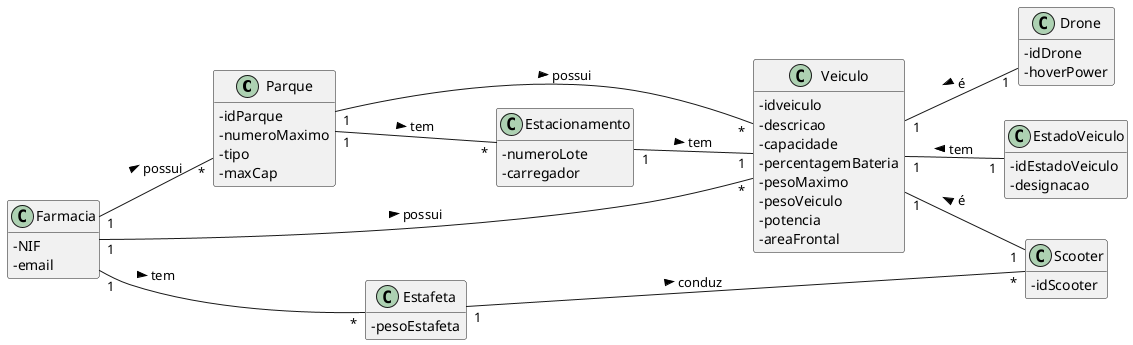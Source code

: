 @startuml
skinparam classAttributeIconSize 0
hide methods
left to right direction

class Parque {
  -idParque
  -numeroMaximo
  -tipo
  -maxCap
}

class EstadoVeiculo {
  -idEstadoVeiculo
  -designacao
}

class Scooter {
  -idScooter
}

class Veiculo {
  -idveiculo
  -descricao
  -capacidade
  -percentagemBateria
  -pesoMaximo
  -pesoVeiculo
  -potencia
  -areaFrontal
}

class Drone {
  -idDrone
  -hoverPower
}

class Estafeta {
  -pesoEstafeta
}

class Estacionamento {
  -numeroLote
  -carregador
}

class Farmacia {
  -NIF
  -email
}

Veiculo "1" -- "1" Drone: é <
Veiculo "1" -- "1" Scooter: é <
Veiculo "1" -- "1" EstadoVeiculo: tem <
Parque "1" -- "*" Veiculo: possui >
Parque "1" -- "*" Estacionamento: tem >
Estacionamento "1" -- "1" Veiculo: tem >
Farmacia "1" -- "*" Veiculo: possui >
Farmacia "1" -- "*" Parque: possui >
Estafeta "1" -- "*" Scooter: conduz >
Farmacia "1" -- "*" Estafeta: tem >

@enduml